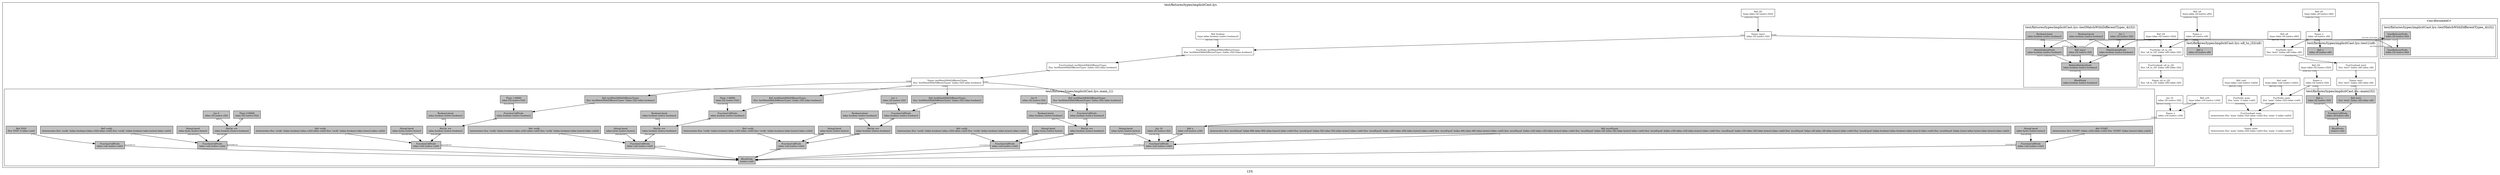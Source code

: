 digraph LYS {
  node [shape=box,fontsize=10];
  subgraph "cluster_test/fixtures/types/implicitCast.lys" {
    1 [label="FunOverload: test1\n(fun 'test1' ((alias u8)) (alias u8))", fillcolor=grey];
    2 [label="FunNode: test1\n(fun 'test1' ((alias u8)) (alias u8))", fillcolor=grey];
    3 [label="Name: x\n(alias u8 (native u8))", fillcolor=grey];
    4 [label="Ref: u8\n(type (alias u8 (native u8)))", fillcolor=grey];
    5 [label="Ref: u8\n(type (alias u8 (native u8)))", fillcolor=grey];
    6 [label="Name: test1\n(fun 'test1' ((alias u8)) (alias u8))", fillcolor=grey];
    7 [label="FunOverload: main\n(intersection (fun 'main' ((alias i32)) (alias void)) (fun 'main' () (alias void)))", fillcolor=grey];
    8 [label="FunNode: main\n(fun 'main' ((alias i32)) (alias void))", fillcolor=grey];
    9 [label="Name: x\n(alias i32 (native i32))", fillcolor=grey];
    10 [label="Ref: i32\n(type (alias i32 (native i32)))", fillcolor=grey];
    11 [label="Ref: void\n(type (alias void (native void)))", fillcolor=grey];
    12 [label="FunNode: main\n(fun 'main' () (alias void))", fillcolor=grey];
    13 [label="Ref: void\n(type (alias void (native void)))", fillcolor=grey];
    14 [label="Name: main\n(intersection (fun 'main' ((alias i32)) (alias void)) (fun 'main' () (alias void)))", fillcolor=grey];
    15 [label="FunOverload: u8_to_i32\n(fun 'u8_to_i32' ((alias u8)) (alias i32))", fillcolor=grey];
    16 [label="FunNode: u8_to_i32\n(fun 'u8_to_i32' ((alias u8)) (alias i32))", fillcolor=grey];
    17 [label="Name: x\n(alias u8 (native u8))", fillcolor=grey];
    18 [label="Ref: u8\n(type (alias u8 (native u8)))", fillcolor=grey];
    19 [label="Ref: i32\n(type (alias i32 (native i32)))", fillcolor=grey];
    20 [label="Name: u8_to_i32\n(fun 'u8_to_i32' ((alias u8)) (alias i32))", fillcolor=grey];
    21 [label="Name: x\n(alias u16 (native u16))", fillcolor=grey];
    22 [label="Ref: u16\n(type (alias u16 (native u16)))", fillcolor=grey];
    23 [label="Int: 10\n(alias i32 (native i32))", fillcolor=grey];
    24 [label="FunOverload: testMatchWithDifferentTypes\n(fun 'testMatchWithDifferentTypes' ((alias i32)) (alias boolean))", fillcolor=grey];
    25 [label="FunNode: testMatchWithDifferentTypes\n(fun 'testMatchWithDifferentTypes' ((alias i32)) (alias boolean))", fillcolor=grey];
    26 [label="Name: input\n(alias i32 (native i32))", fillcolor=grey];
    27 [label="Ref: i32\n(type (alias i32 (native i32)))", fillcolor=grey];
    28 [label="Ref: boolean\n(type (alias boolean (native boolean)))", fillcolor=grey];
    29 [label="Name: testMatchWithDifferentTypes\n(fun 'testMatchWithDifferentTypes' ((alias i32)) (alias boolean))", fillcolor=grey];
    subgraph "cluster_test/fixtures/types/implicitCast.lys_0" { rankdir=TB;
      node [style=filled, fillcolor=grey];
      30 [label="Ref: x\n(alias u8 (native u8))", fillcolor=grey];
      label="test/fixtures/types/implicitCast.lys::test1(u8)";
    }
    subgraph "cluster_test/fixtures/types/implicitCast.lys_1" { rankdir=TB;
      node [style=filled, fillcolor=grey];
      31 [label="BlockNode\n(native void)", fillcolor=grey];
      32 [label="FunctionCallNode\n(alias u8 (native u8))", fillcolor=grey];
      33 [label="Ref: test1\n(fun 'test1' ((alias u8)) (alias u8))", fillcolor=grey];
      34 [label="Ref: x\n(alias i32 (native i32))", fillcolor=grey];
      label="test/fixtures/types/implicitCast.lys::main(i32)";
    }
    subgraph "cluster_test/fixtures/types/implicitCast.lys_2" { rankdir=TB;
      node [style=filled, fillcolor=grey];
      35 [label="BlockNode\n(native void)", fillcolor=grey];
      36 [label="FunctionCallNode\n(alias void (native void))", fillcolor=grey];
      37 [label="Ref: START\n(intersection (fun 'START' ((alias u32)) (alias void)) (fun 'START' ((alias bytes)) (alias void)))", fillcolor=grey];
      38 [label="StringLiteral\n(alias bytes (native bytes))", fillcolor=grey];
      39 [label="FunctionCallNode\n(alias void (native void))", fillcolor=grey];
      40 [label="Ref: mustEqual\n(intersection (fun 'mustEqual' ((alias f64) (alias f64) (alias bytes)) (alias void)) (fun 'mustEqual' ((alias f32) (alias f32) (alias bytes)) (alias void)) (fun 'mustEqual' ((alias u64) (alias u64) (alias bytes)) (alias void)) (fun 'mustEqual' ((alias i64) (alias i64) (alias bytes)) (alias void)) (fun 'mustEqual' ((alias u32) (alias u32) (alias bytes)) (alias void)) (fun 'mustEqual' ((alias i32) (alias i32) (alias bytes)) (alias void)) (fun 'mustEqual' ((alias u16) (alias u16) (alias bytes)) (alias void)) (fun 'mustEqual' ((alias i16) (alias i16) (alias bytes)) (alias void)) (fun 'mustEqual' ((alias u8) (alias u8) (alias bytes)) (alias void)) (fun 'mustEqual' ((alias boolean) (alias boolean) (alias bytes)) (alias void)) (fun 'mustEqual' ((alias bytes) (alias bytes) (alias bytes)) (alias void)))", fillcolor=grey];
      41 [label="Ref: x\n(alias u16 (native u16))", fillcolor=grey];
      42 [label="Int: 10\n(alias i32 (native i32))", fillcolor=grey];
      43 [label="StringLiteral\n(alias bytes (native bytes))", fillcolor=grey];
      44 [label="FunctionCallNode\n(alias void (native void))", fillcolor=grey];
      45 [label="Ref: verify\n(intersection (fun 'verify' ((alias boolean) (alias u32)) (alias void)) (fun 'verify' ((alias boolean) (alias bytes)) (alias void)))", fillcolor=grey];
      46 [label="BinOp: ==\n(alias boolean (native boolean))", fillcolor=grey];
      47 [label="FunctionCallNode\n(alias boolean (native boolean))", fillcolor=grey];
      48 [label="Ref: testMatchWithDifferentTypes\n(fun 'testMatchWithDifferentTypes' ((alias i32)) (alias boolean))", fillcolor=grey];
      49 [label="Int: 0\n(alias i32 (native i32))", fillcolor=grey];
      50 [label="BooleanLiteral\n(alias boolean (native boolean))", fillcolor=grey];
      51 [label="StringLiteral\n(alias bytes (native bytes))", fillcolor=grey];
      52 [label="FunctionCallNode\n(alias void (native void))", fillcolor=grey];
      53 [label="Ref: verify\n(intersection (fun 'verify' ((alias boolean) (alias u32)) (alias void)) (fun 'verify' ((alias boolean) (alias bytes)) (alias void)))", fillcolor=grey];
      54 [label="BinOp: ==\n(alias boolean (native boolean))", fillcolor=grey];
      55 [label="FunctionCallNode\n(alias boolean (native boolean))", fillcolor=grey];
      56 [label="Ref: testMatchWithDifferentTypes\n(fun 'testMatchWithDifferentTypes' ((alias i32)) (alias boolean))", fillcolor=grey];
      57 [label="Int: 1\n(alias i32 (native i32))", fillcolor=grey];
      58 [label="BooleanLiteral\n(alias boolean (native boolean))", fillcolor=grey];
      59 [label="StringLiteral\n(alias bytes (native bytes))", fillcolor=grey];
      60 [label="FunctionCallNode\n(alias void (native void))", fillcolor=grey];
      61 [label="Ref: verify\n(intersection (fun 'verify' ((alias boolean) (alias u32)) (alias void)) (fun 'verify' ((alias boolean) (alias bytes)) (alias void)))", fillcolor=grey];
      62 [label="BinOp: ==\n(alias boolean (native boolean))", fillcolor=grey];
      63 [label="FunctionCallNode\n(alias boolean (native boolean))", fillcolor=grey];
      64 [label="Ref: testMatchWithDifferentTypes\n(fun 'testMatchWithDifferentTypes' ((alias i32)) (alias boolean))", fillcolor=grey];
      65 [label="Float: 1.00000\n(alias f32 (native f32))", fillcolor=grey];
      66 [label="BooleanLiteral\n(alias boolean (native boolean))", fillcolor=grey];
      67 [label="StringLiteral\n(alias bytes (native bytes))", fillcolor=grey];
      68 [label="FunctionCallNode\n(alias void (native void))", fillcolor=grey];
      69 [label="Ref: verify\n(intersection (fun 'verify' ((alias boolean) (alias u32)) (alias void)) (fun 'verify' ((alias boolean) (alias bytes)) (alias void)))", fillcolor=grey];
      70 [label="BinOp: ==\n(alias boolean (native boolean))", fillcolor=grey];
      71 [label="FunctionCallNode\n(alias boolean (native boolean))", fillcolor=grey];
      72 [label="Ref: testMatchWithDifferentTypes\n(fun 'testMatchWithDifferentTypes' ((alias i32)) (alias boolean))", fillcolor=grey];
      73 [label="Float: 1.00000\n(alias f32 (native f32))", fillcolor=grey];
      74 [label="BooleanLiteral\n(alias boolean (native boolean))", fillcolor=grey];
      75 [label="StringLiteral\n(alias bytes (native bytes))", fillcolor=grey];
      76 [label="FunctionCallNode\n(alias void (native void))", fillcolor=grey];
      77 [label="Ref: verify\n(intersection (fun 'verify' ((alias boolean) (alias u32)) (alias void)) (fun 'verify' ((alias boolean) (alias bytes)) (alias void)))", fillcolor=grey];
      78 [label="BinOp: ==\n(alias boolean (native boolean))", fillcolor=grey];
      79 [label="Float: 0.00000\n(alias f32 (native f32))", fillcolor=grey];
      80 [label="Int: 0\n(alias i32 (native i32))", fillcolor=grey];
      81 [label="StringLiteral\n(alias bytes (native bytes))", fillcolor=grey];
      82 [label="FunctionCallNode\n(alias void (native void))", fillcolor=grey];
      83 [label="Ref: END\n(fun 'END' () (alias void))", fillcolor=grey];
      label="test/fixtures/types/implicitCast.lys::main_1()";
    }
    subgraph "cluster_test/fixtures/types/implicitCast.lys_3" { rankdir=TB;
      node [style=filled, fillcolor=grey];
      84 [label="BlockNode\n(alias boolean (native boolean))", fillcolor=grey];
      85 [label="PatternMatcherNode\n(alias boolean (native boolean))", fillcolor=grey];
      86 [label="Ref: input\n(alias i32 (native i32))", fillcolor=grey];
      87 [label="MatchLiteralNode\n(alias boolean (native boolean))", fillcolor=grey];
      88 [label="Int: 1\n(alias i32 (native i32))", fillcolor=grey];
      89 [label="BooleanLiteral\n(alias boolean (native boolean))", fillcolor=grey];
      90 [label="MatchDefaultNode\n(alias boolean (native boolean))", fillcolor=grey];
      91 [label="BooleanLiteral\n(alias boolean (native boolean))", fillcolor=grey];
      label="test/fixtures/types/implicitCast.lys::testMatchWithDifferentTypes_4(i32)";
    }
    subgraph "cluster_test/fixtures/types/implicitCast.lys_4" { rankdir=TB;
      node [style=filled, fillcolor=grey];
      92 [label="Ref: x\n(alias u8 (native u8))", fillcolor=grey];
      label="test/fixtures/types/implicitCast.lys::u8_to_i32(u8)";
    }
    label="test/fixtures/types/implicitCast.lys";
  }
  subgraph "cluster_<no-document>" {
    subgraph "cluster_<no-document>_0" { rankdir=TB;
      node [style=filled, fillcolor=grey];
      93 [label="TypeReducerNode\n(alias i32 (native i32))", fillcolor=grey];
      94 [label="TypeReducerNode\n(alias i32 (native i32))", fillcolor=grey];
      label="test/fixtures/types/implicitCast.lys::testMatchWithDifferentTypes_4(i32)";
    }
    label="<no-document>";
  }
  1 -> 6[taillabel="[]" fontsize=7 fontname="times" color="black" ];
  2 -> 1[taillabel="[FUNCTION]" fontsize=7 fontname="times" color="black" ];
  3 -> 2[taillabel="[x]" fontsize=7 fontname="times" color="black" ];
  3 -> 30[taillabel="[NAME]" fontsize=7 fontname="times" color="black" ];
  4 -> 3[taillabel="[EXPECTED_TYPE]" fontsize=7 fontname="times" color="black" ];
  5 -> 2[taillabel="[#RETURN_TYPE]" fontsize=7 fontname="times" color="black" ];
  6 -> 33[taillabel="[NAME]" fontsize=7 fontname="times" color="black" ];
  7 -> 14[taillabel="[]" fontsize=7 fontname="times" color="black" ];
  8 -> 7[taillabel="[FUNCTION]" fontsize=7 fontname="times" color="black" ];
  9 -> 8[taillabel="[x]" fontsize=7 fontname="times" color="black" ];
  9 -> 34[taillabel="[NAME]" fontsize=7 fontname="times" color="black" ];
  10 -> 9[taillabel="[EXPECTED_TYPE]" fontsize=7 fontname="times" color="black" ];
  11 -> 8[taillabel="[#RETURN_TYPE]" fontsize=7 fontname="times" color="black" ];
  12 -> 7[taillabel="[FUNCTION]" fontsize=7 fontname="times" color="black" ];
  13 -> 12[taillabel="[#RETURN_TYPE]" fontsize=7 fontname="times" color="black" ];
  15 -> 20[taillabel="[]" fontsize=7 fontname="times" color="black" ];
  16 -> 15[taillabel="[FUNCTION]" fontsize=7 fontname="times" color="black" ];
  17 -> 16[taillabel="[x]" fontsize=7 fontname="times" color="black" ];
  17 -> 92[taillabel="[NAME]" fontsize=7 fontname="times" color="black" ];
  18 -> 17[taillabel="[EXPECTED_TYPE]" fontsize=7 fontname="times" color="black" ];
  19 -> 16[taillabel="[#RETURN_TYPE]" fontsize=7 fontname="times" color="black" ];
  21 -> 41[taillabel="[NAME]" fontsize=7 fontname="times" color="black" ];
  22 -> 21[taillabel="[EXPECTED_TYPE]" fontsize=7 fontname="times" color="black" ];
  23 -> 21[taillabel="[DEFAULT_VALUE]" fontsize=7 fontname="times" color="black" ];
  24 -> 29[taillabel="[]" fontsize=7 fontname="times" color="black" ];
  25 -> 24[taillabel="[FUNCTION]" fontsize=7 fontname="times" color="black" ];
  26 -> 25[taillabel="[input]" fontsize=7 fontname="times" color="black" ];
  26 -> 86[taillabel="[NAME]" fontsize=7 fontname="times" color="black" ];
  27 -> 26[taillabel="[EXPECTED_TYPE]" fontsize=7 fontname="times" color="black" ];
  28 -> 25[taillabel="[#RETURN_TYPE]" fontsize=7 fontname="times" color="black" ];
  29 -> 48[taillabel="[NAME]" fontsize=7 fontname="times" color="black" ];
  29 -> 56[taillabel="[NAME]" fontsize=7 fontname="times" color="black" ];
  29 -> 64[taillabel="[NAME]" fontsize=7 fontname="times" color="black" ];
  29 -> 72[taillabel="[NAME]" fontsize=7 fontname="times" color="black" ];
  32 -> 31[taillabel="[STATEMENTS]" fontsize=7 fontname="times" color="black" ];
  33 -> 32[taillabel="[]" fontsize=7 fontname="times" color="black" ];
  34 -> 32[taillabel="[PARAMETER]" fontsize=7 fontname="times" color="black" ];
  36 -> 35[taillabel="[STATEMENTS]" fontsize=7 fontname="times" color="black" ];
  37 -> 36[taillabel="[]" fontsize=7 fontname="times" color="black" ];
  38 -> 36[taillabel="[PARAMETER]" fontsize=7 fontname="times" color="black" ];
  39 -> 35[taillabel="[STATEMENTS]" fontsize=7 fontname="times" color="black" ];
  40 -> 39[taillabel="[]" fontsize=7 fontname="times" color="black" ];
  41 -> 39[taillabel="[PARAMETER]" fontsize=7 fontname="times" color="black" ];
  42 -> 39[taillabel="[PARAMETER]" fontsize=7 fontname="times" color="black" ];
  43 -> 39[taillabel="[PARAMETER]" fontsize=7 fontname="times" color="black" ];
  44 -> 35[taillabel="[STATEMENTS]" fontsize=7 fontname="times" color="black" ];
  45 -> 44[taillabel="[]" fontsize=7 fontname="times" color="black" ];
  46 -> 44[taillabel="[PARAMETER]" fontsize=7 fontname="times" color="black" ];
  47 -> 46[taillabel="[LHS]" fontsize=7 fontname="times" color="black" ];
  48 -> 47[taillabel="[]" fontsize=7 fontname="times" color="black" ];
  49 -> 47[taillabel="[PARAMETER]" fontsize=7 fontname="times" color="black" ];
  50 -> 46[taillabel="[RHS]" fontsize=7 fontname="times" color="black" ];
  51 -> 44[taillabel="[PARAMETER]" fontsize=7 fontname="times" color="black" ];
  52 -> 35[taillabel="[STATEMENTS]" fontsize=7 fontname="times" color="black" ];
  53 -> 52[taillabel="[]" fontsize=7 fontname="times" color="black" ];
  54 -> 52[taillabel="[PARAMETER]" fontsize=7 fontname="times" color="black" ];
  55 -> 54[taillabel="[LHS]" fontsize=7 fontname="times" color="black" ];
  56 -> 55[taillabel="[]" fontsize=7 fontname="times" color="black" ];
  57 -> 55[taillabel="[PARAMETER]" fontsize=7 fontname="times" color="black" ];
  58 -> 54[taillabel="[RHS]" fontsize=7 fontname="times" color="black" ];
  59 -> 52[taillabel="[PARAMETER]" fontsize=7 fontname="times" color="black" ];
  60 -> 35[taillabel="[STATEMENTS]" fontsize=7 fontname="times" color="black" ];
  61 -> 60[taillabel="[]" fontsize=7 fontname="times" color="black" ];
  62 -> 60[taillabel="[PARAMETER]" fontsize=7 fontname="times" color="black" ];
  63 -> 62[taillabel="[LHS]" fontsize=7 fontname="times" color="black" ];
  64 -> 63[taillabel="[]" fontsize=7 fontname="times" color="black" ];
  65 -> 63[taillabel="[PARAMETER]" fontsize=7 fontname="times" color="black" ];
  66 -> 62[taillabel="[RHS]" fontsize=7 fontname="times" color="black" ];
  67 -> 60[taillabel="[PARAMETER]" fontsize=7 fontname="times" color="black" ];
  68 -> 35[taillabel="[STATEMENTS]" fontsize=7 fontname="times" color="black" ];
  69 -> 68[taillabel="[]" fontsize=7 fontname="times" color="black" ];
  70 -> 68[taillabel="[PARAMETER]" fontsize=7 fontname="times" color="black" ];
  71 -> 70[taillabel="[LHS]" fontsize=7 fontname="times" color="black" ];
  72 -> 71[taillabel="[]" fontsize=7 fontname="times" color="black" ];
  73 -> 71[taillabel="[PARAMETER]" fontsize=7 fontname="times" color="black" ];
  74 -> 70[taillabel="[RHS]" fontsize=7 fontname="times" color="black" ];
  75 -> 68[taillabel="[PARAMETER]" fontsize=7 fontname="times" color="black" ];
  76 -> 35[taillabel="[STATEMENTS]" fontsize=7 fontname="times" color="black" ];
  77 -> 76[taillabel="[]" fontsize=7 fontname="times" color="black" ];
  78 -> 76[taillabel="[PARAMETER]" fontsize=7 fontname="times" color="black" ];
  79 -> 78[taillabel="[LHS]" fontsize=7 fontname="times" color="black" ];
  80 -> 78[taillabel="[RHS]" fontsize=7 fontname="times" color="black" ];
  81 -> 76[taillabel="[PARAMETER]" fontsize=7 fontname="times" color="black" ];
  82 -> 35[taillabel="[STATEMENTS]" fontsize=7 fontname="times" color="black" ];
  83 -> 82[taillabel="[]" fontsize=7 fontname="times" color="black" ];
  85 -> 84[taillabel="[STATEMENTS]" fontsize=7 fontname="times" color="black" ];
  86 -> 85[taillabel="[PATTERN_EXPRESSION]" fontsize=7 fontname="times" color="black" ];
  86 -> 93[taillabel="[PATTERN_MATCHING_VALUE]" fontsize=7 fontname="times" color="black" ];
  87 -> 85[taillabel="[MATCH_EXPRESSION]" fontsize=7 fontname="times" color="black" ];
  88 -> 87[taillabel="[LHS]" fontsize=7 fontname="times" color="black" ];
  89 -> 87[taillabel="[RHS]" fontsize=7 fontname="times" color="black" ];
  93 -> 87[taillabel="[PATTERN_MATCHING_VALUE]" fontsize=7 fontname="times" color="black" ];
  93 -> 94[taillabel="[PATTERN_MATCHING_VALUE]" fontsize=7 fontname="times" color="black" ];
  90 -> 85[taillabel="[MATCH_EXPRESSION]" fontsize=7 fontname="times" color="black" ];
  91 -> 90[taillabel="[RHS]" fontsize=7 fontname="times" color="black" ];
  94 -> 90[taillabel="[PATTERN_MATCHING_VALUE]" fontsize=7 fontname="times" color="black" ];
  label="LYS";
}
